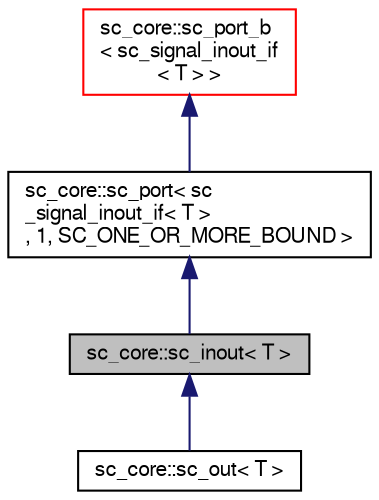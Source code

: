 digraph "sc_core::sc_inout&lt; T &gt;"
{
  edge [fontname="FreeSans",fontsize="10",labelfontname="FreeSans",labelfontsize="10"];
  node [fontname="FreeSans",fontsize="10",shape=record];
  Node0 [label="sc_core::sc_inout\< T \>",height=0.2,width=0.4,color="black", fillcolor="grey75", style="filled", fontcolor="black"];
  Node1 -> Node0 [dir="back",color="midnightblue",fontsize="10",style="solid",fontname="FreeSans"];
  Node1 [label="sc_core::sc_port\< sc\l_signal_inout_if\< T \>\l, 1, SC_ONE_OR_MORE_BOUND \>",height=0.2,width=0.4,color="black", fillcolor="white", style="filled",URL="$a01224.html"];
  Node2 -> Node1 [dir="back",color="midnightblue",fontsize="10",style="solid",fontname="FreeSans"];
  Node2 [label="sc_core::sc_port_b\l\< sc_signal_inout_if\l\< T \> \>",height=0.2,width=0.4,color="red", fillcolor="white", style="filled",URL="$a01220.html"];
  Node0 -> Node5 [dir="back",color="midnightblue",fontsize="10",style="solid",fontname="FreeSans"];
  Node5 [label="sc_core::sc_out\< T \>",height=0.2,width=0.4,color="black", fillcolor="white", style="filled",URL="$a01312.html"];
}
